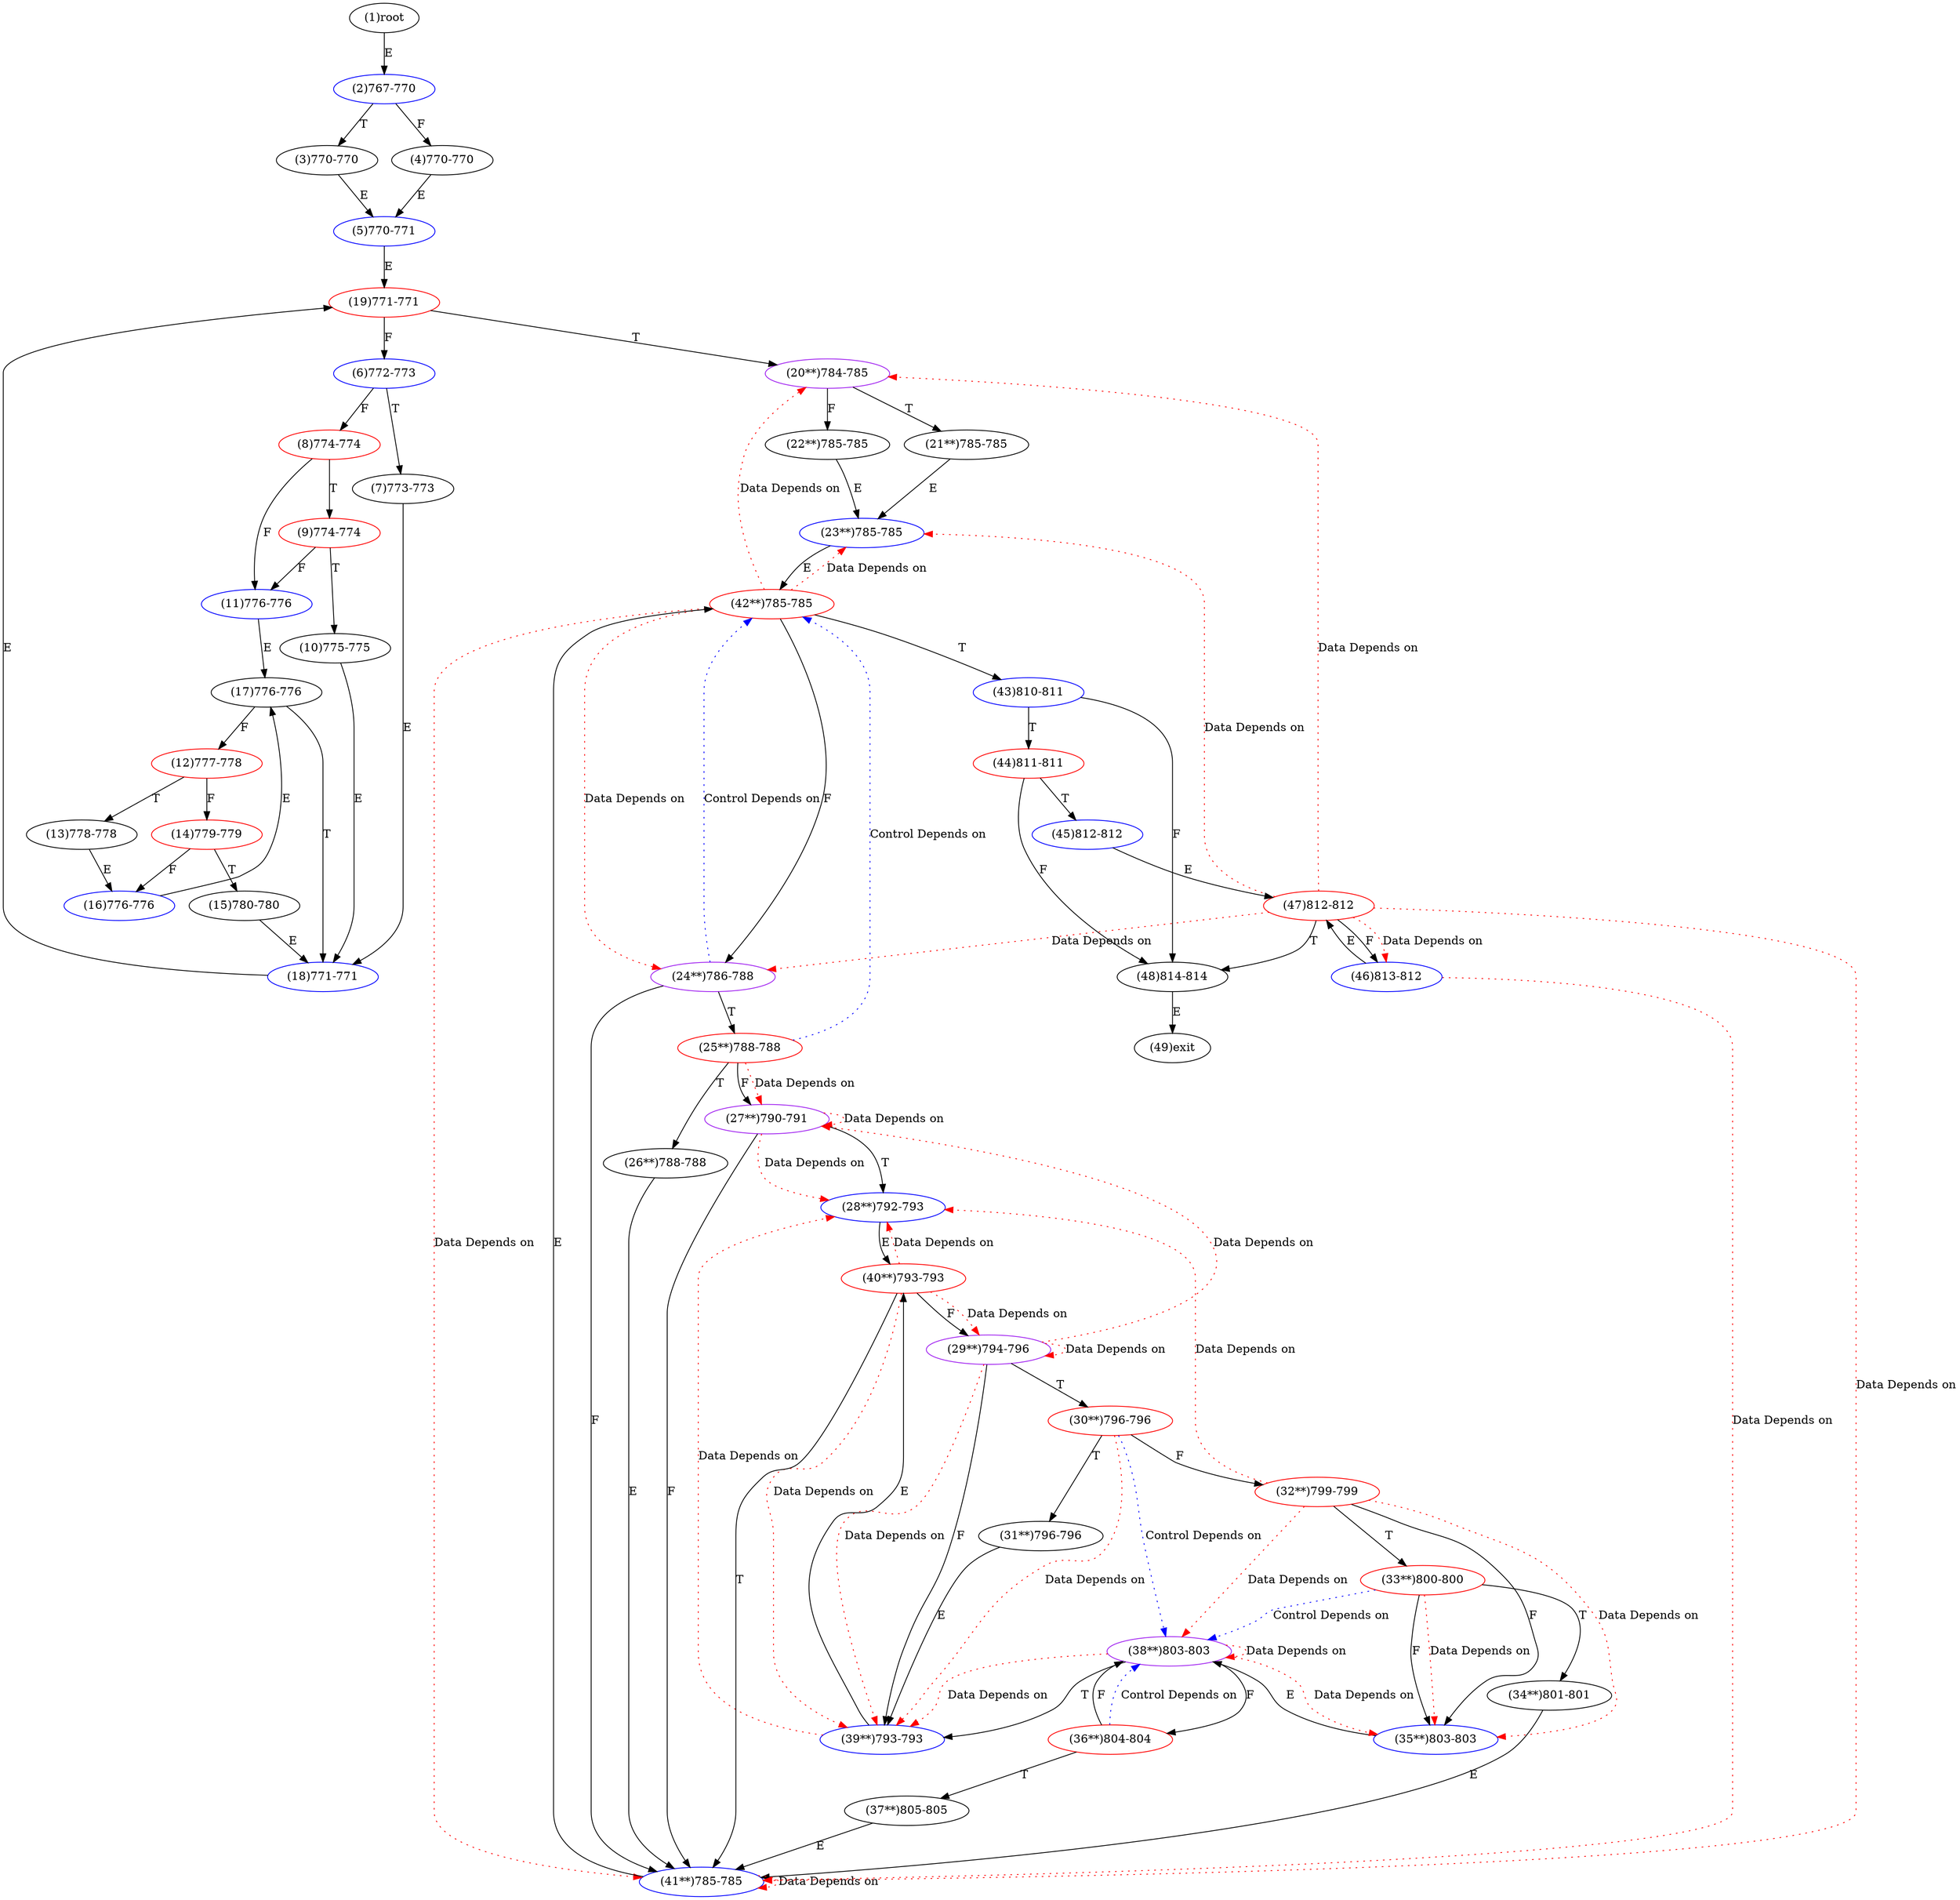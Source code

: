 digraph "" { 
1[ label="(1)root"];
2[ label="(2)767-770",color=blue];
3[ label="(3)770-770"];
4[ label="(4)770-770"];
5[ label="(5)770-771",color=blue];
6[ label="(6)772-773",color=blue];
7[ label="(7)773-773"];
8[ label="(8)774-774",color=red];
9[ label="(9)774-774",color=red];
10[ label="(10)775-775"];
11[ label="(11)776-776",color=blue];
12[ label="(12)777-778",color=red];
13[ label="(13)778-778"];
14[ label="(14)779-779",color=red];
15[ label="(15)780-780"];
17[ label="(17)776-776"];
16[ label="(16)776-776",color=blue];
19[ label="(19)771-771",color=red];
18[ label="(18)771-771",color=blue];
21[ label="(21**)785-785"];
20[ label="(20**)784-785",color=purple];
23[ label="(23**)785-785",color=blue];
22[ label="(22**)785-785"];
25[ label="(25**)788-788",color=red];
24[ label="(24**)786-788",color=purple];
27[ label="(27**)790-791",color=purple];
26[ label="(26**)788-788"];
29[ label="(29**)794-796",color=purple];
28[ label="(28**)792-793",color=blue];
31[ label="(31**)796-796"];
30[ label="(30**)796-796",color=red];
34[ label="(34**)801-801"];
35[ label="(35**)803-803",color=blue];
32[ label="(32**)799-799",color=red];
33[ label="(33**)800-800",color=red];
38[ label="(38**)803-803",color=purple];
39[ label="(39**)793-793",color=blue];
36[ label="(36**)804-804",color=red];
37[ label="(37**)805-805"];
42[ label="(42**)785-785",color=red];
43[ label="(43)810-811",color=blue];
40[ label="(40**)793-793",color=red];
41[ label="(41**)785-785",color=blue];
46[ label="(46)813-812",color=blue];
47[ label="(47)812-812",color=red];
44[ label="(44)811-811",color=red];
45[ label="(45)812-812",color=blue];
49[ label="(49)exit"];
48[ label="(48)814-814"];
1->2[ label="E"];
2->4[ label="F"];
2->3[ label="T"];
3->5[ label="E"];
4->5[ label="E"];
5->19[ label="E"];
6->8[ label="F"];
6->7[ label="T"];
7->18[ label="E"];
8->11[ label="F"];
8->9[ label="T"];
9->11[ label="F"];
9->10[ label="T"];
10->18[ label="E"];
11->17[ label="E"];
12->14[ label="F"];
12->13[ label="T"];
13->16[ label="E"];
14->16[ label="F"];
14->15[ label="T"];
15->18[ label="E"];
16->17[ label="E"];
17->12[ label="F"];
17->18[ label="T"];
18->19[ label="E"];
19->6[ label="F"];
19->20[ label="T"];
20->22[ label="F"];
20->21[ label="T"];
21->23[ label="E"];
22->23[ label="E"];
23->42[ label="E"];
24->41[ label="F"];
24->25[ label="T"];
25->27[ label="F"];
25->26[ label="T"];
26->41[ label="E"];
27->41[ label="F"];
27->28[ label="T"];
28->40[ label="E"];
29->39[ label="F"];
29->30[ label="T"];
30->32[ label="F"];
30->31[ label="T"];
31->39[ label="E"];
32->35[ label="F"];
32->33[ label="T"];
33->35[ label="F"];
33->34[ label="T"];
34->41[ label="E"];
35->38[ label="E"];
36->38[ label="F"];
36->37[ label="T"];
37->41[ label="E"];
38->36[ label="F"];
38->39[ label="T"];
39->40[ label="E"];
40->29[ label="F"];
40->41[ label="T"];
41->42[ label="E"];
42->24[ label="F"];
42->43[ label="T"];
43->48[ label="F"];
43->44[ label="T"];
44->48[ label="F"];
44->45[ label="T"];
45->47[ label="E"];
46->47[ label="E"];
47->46[ label="F"];
47->48[ label="T"];
48->49[ label="E"];
25->42[ color="blue" label="Control Depends on" style = dotted ];
25->27[ color="red" label="Data Depends on" style = dotted ];
24->42[ color="blue" label="Control Depends on" style = dotted ];
27->27[ color="red" label="Data Depends on" style = dotted ];
27->28[ color="red" label="Data Depends on" style = dotted ];
29->29[ color="red" label="Data Depends on" style = dotted ];
29->27[ color="red" label="Data Depends on" style = dotted ];
29->39[ color="red" label="Data Depends on" style = dotted ];
30->39[ color="red" label="Data Depends on" style = dotted ];
30->38[ color="blue" label="Control Depends on" style = dotted ];
32->35[ color="red" label="Data Depends on" style = dotted ];
32->38[ color="red" label="Data Depends on" style = dotted ];
32->28[ color="red" label="Data Depends on" style = dotted ];
33->35[ color="red" label="Data Depends on" style = dotted ];
33->38[ color="blue" label="Control Depends on" style = dotted ];
38->38[ color="red" label="Data Depends on" style = dotted ];
38->39[ color="red" label="Data Depends on" style = dotted ];
38->35[ color="red" label="Data Depends on" style = dotted ];
39->28[ color="red" label="Data Depends on" style = dotted ];
36->38[ color="blue" label="Control Depends on" style = dotted ];
42->24[ color="red" label="Data Depends on" style = dotted ];
42->41[ color="red" label="Data Depends on" style = dotted ];
42->20[ color="red" label="Data Depends on" style = dotted ];
42->23[ color="red" label="Data Depends on" style = dotted ];
40->29[ color="red" label="Data Depends on" style = dotted ];
40->28[ color="red" label="Data Depends on" style = dotted ];
40->39[ color="red" label="Data Depends on" style = dotted ];
41->41[ color="red" label="Data Depends on" style = dotted ];
46->41[ color="red" label="Data Depends on" style = dotted ];
47->46[ color="red" label="Data Depends on" style = dotted ];
47->24[ color="red" label="Data Depends on" style = dotted ];
47->41[ color="red" label="Data Depends on" style = dotted ];
47->20[ color="red" label="Data Depends on" style = dotted ];
47->23[ color="red" label="Data Depends on" style = dotted ];
}